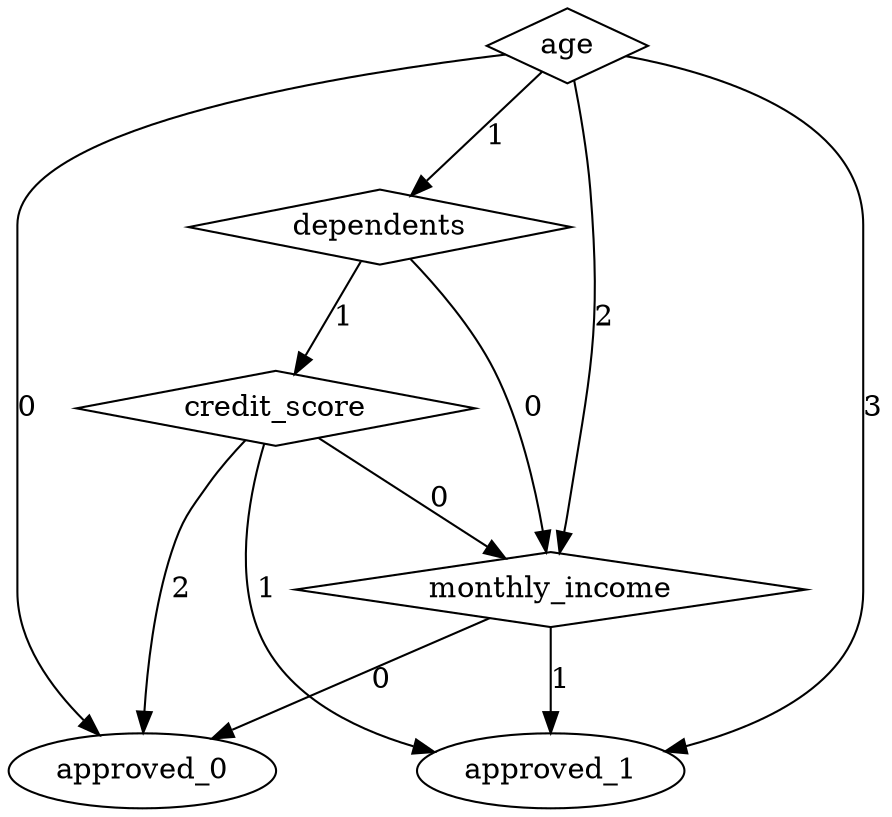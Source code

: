 digraph {
node [label=approved_1,style=""] approved_1
node [label=approved_0,style=""] approved_0
node [label=approved_0,style=""] approved_0
node [label=approved_1,style=""] approved_1
node [label=approved_1,style=""] approved_1
node [label=approved_0,style=""] approved_0
node [label=monthly_income,shape="diamond",style=""] 3
node [label=credit_score,shape="diamond",style=""] 2
node [label=dependents,shape="diamond",style=""] 1
node [label=age,shape="diamond",style=""] 0

3 -> approved_1 [label="1"]
3 -> approved_0 [label="0"]
2 -> approved_0 [label="2"]
2 -> approved_1 [label="1"]
2 -> 3 [label="0"]
1 -> 2 [label="1"]
1 -> 3 [label="0"]
0 -> approved_1 [label="3"]
0 -> 3 [label="2"]
0 -> 1 [label="1"]
0 -> approved_0 [label="0"]
}